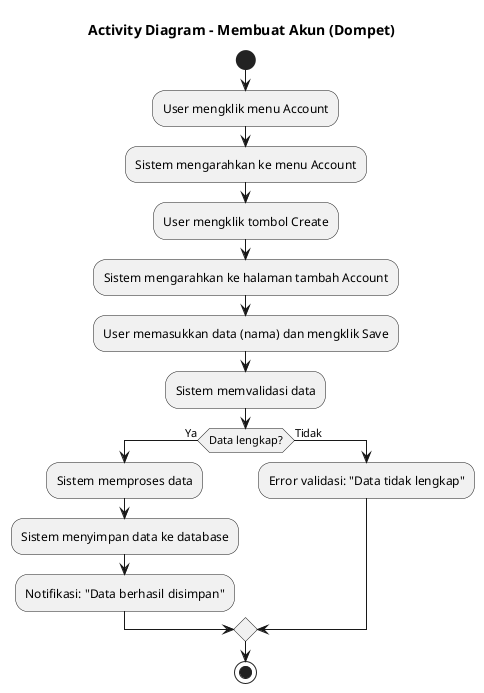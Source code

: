 @startuml
title Activity Diagram - Membuat Akun (Dompet)
start

:User mengklik menu Account;

:Sistem mengarahkan ke menu Account;

:User mengklik tombol Create;

:Sistem mengarahkan ke halaman tambah Account;

:User memasukkan data (nama) dan mengklik Save;

:Sistem memvalidasi data;

if (Data lengkap?) then (Ya)
    :Sistem memproses data;
    :Sistem menyimpan data ke database;
    :Notifikasi: "Data berhasil disimpan";
else (Tidak)
    :Error validasi: "Data tidak lengkap";
endif

stop
@enduml
